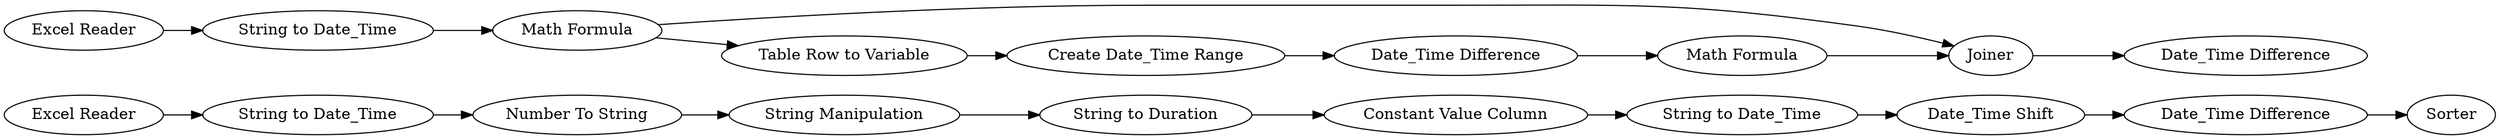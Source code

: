 digraph {
	"-9179217266849425646_3" [label="Number To String"]
	"-9179217266849425646_30" [label=Joiner]
	"-9179217266849425646_5" [label="Date_Time Shift"]
	"-9179217266849425646_22" [label="Math Formula"]
	"-9179217266849425646_23" [label="Table Row to Variable"]
	"-9179217266849425646_6" [label="Constant Value Column"]
	"-9179217266849425646_2" [label="String to Duration"]
	"-9179217266849425646_34" [label="Date_Time Difference"]
	"-9179217266849425646_24" [label="Create Date_Time Range"]
	"-9179217266849425646_4" [label="String Manipulation"]
	"-9179217266849425646_13" [label="String to Date_Time"]
	"-9179217266849425646_28" [label="Date_Time Difference"]
	"-9179217266849425646_33" [label=Sorter]
	"-9179217266849425646_29" [label="Math Formula"]
	"-9179217266849425646_1" [label="Excel Reader"]
	"-9179217266849425646_14" [label="Excel Reader"]
	"-9179217266849425646_26" [label="String to Date_Time"]
	"-9179217266849425646_31" [label="Date_Time Difference"]
	"-9179217266849425646_7" [label="String to Date_Time"]
	"-9179217266849425646_3" -> "-9179217266849425646_4"
	"-9179217266849425646_23" -> "-9179217266849425646_24"
	"-9179217266849425646_5" -> "-9179217266849425646_34"
	"-9179217266849425646_13" -> "-9179217266849425646_3"
	"-9179217266849425646_22" -> "-9179217266849425646_30"
	"-9179217266849425646_28" -> "-9179217266849425646_29"
	"-9179217266849425646_26" -> "-9179217266849425646_22"
	"-9179217266849425646_6" -> "-9179217266849425646_7"
	"-9179217266849425646_34" -> "-9179217266849425646_33"
	"-9179217266849425646_1" -> "-9179217266849425646_13"
	"-9179217266849425646_30" -> "-9179217266849425646_31"
	"-9179217266849425646_4" -> "-9179217266849425646_2"
	"-9179217266849425646_7" -> "-9179217266849425646_5"
	"-9179217266849425646_2" -> "-9179217266849425646_6"
	"-9179217266849425646_14" -> "-9179217266849425646_26"
	"-9179217266849425646_29" -> "-9179217266849425646_30"
	"-9179217266849425646_24" -> "-9179217266849425646_28"
	"-9179217266849425646_22" -> "-9179217266849425646_23"
	rankdir=LR
}
